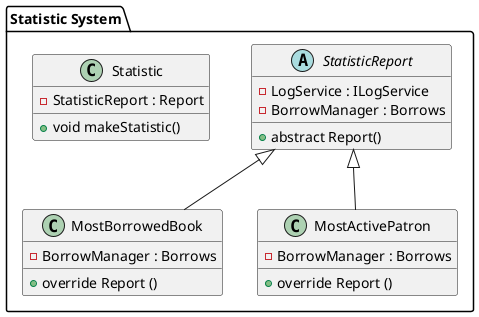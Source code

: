 @startuml StatisticSystem
package "Statistic System" {
    
    ' Define abstract classes
    
    abstract class StatisticReport {
        - LogService : ILogService
        - BorrowManager : Borrows
        + abstract Report()
    }
    
    ' Define main classes

    class MostBorrowedBook extends StatisticReport {
        - BorrowManager : Borrows
        + override Report ()
    }

    class MostActivePatron extends StatisticReport {
        - BorrowManager : Borrows
        + override Report ()
    }

    class Statistic {
        - StatisticReport : Report
        + void makeStatistic()
    }

}
@enduml 